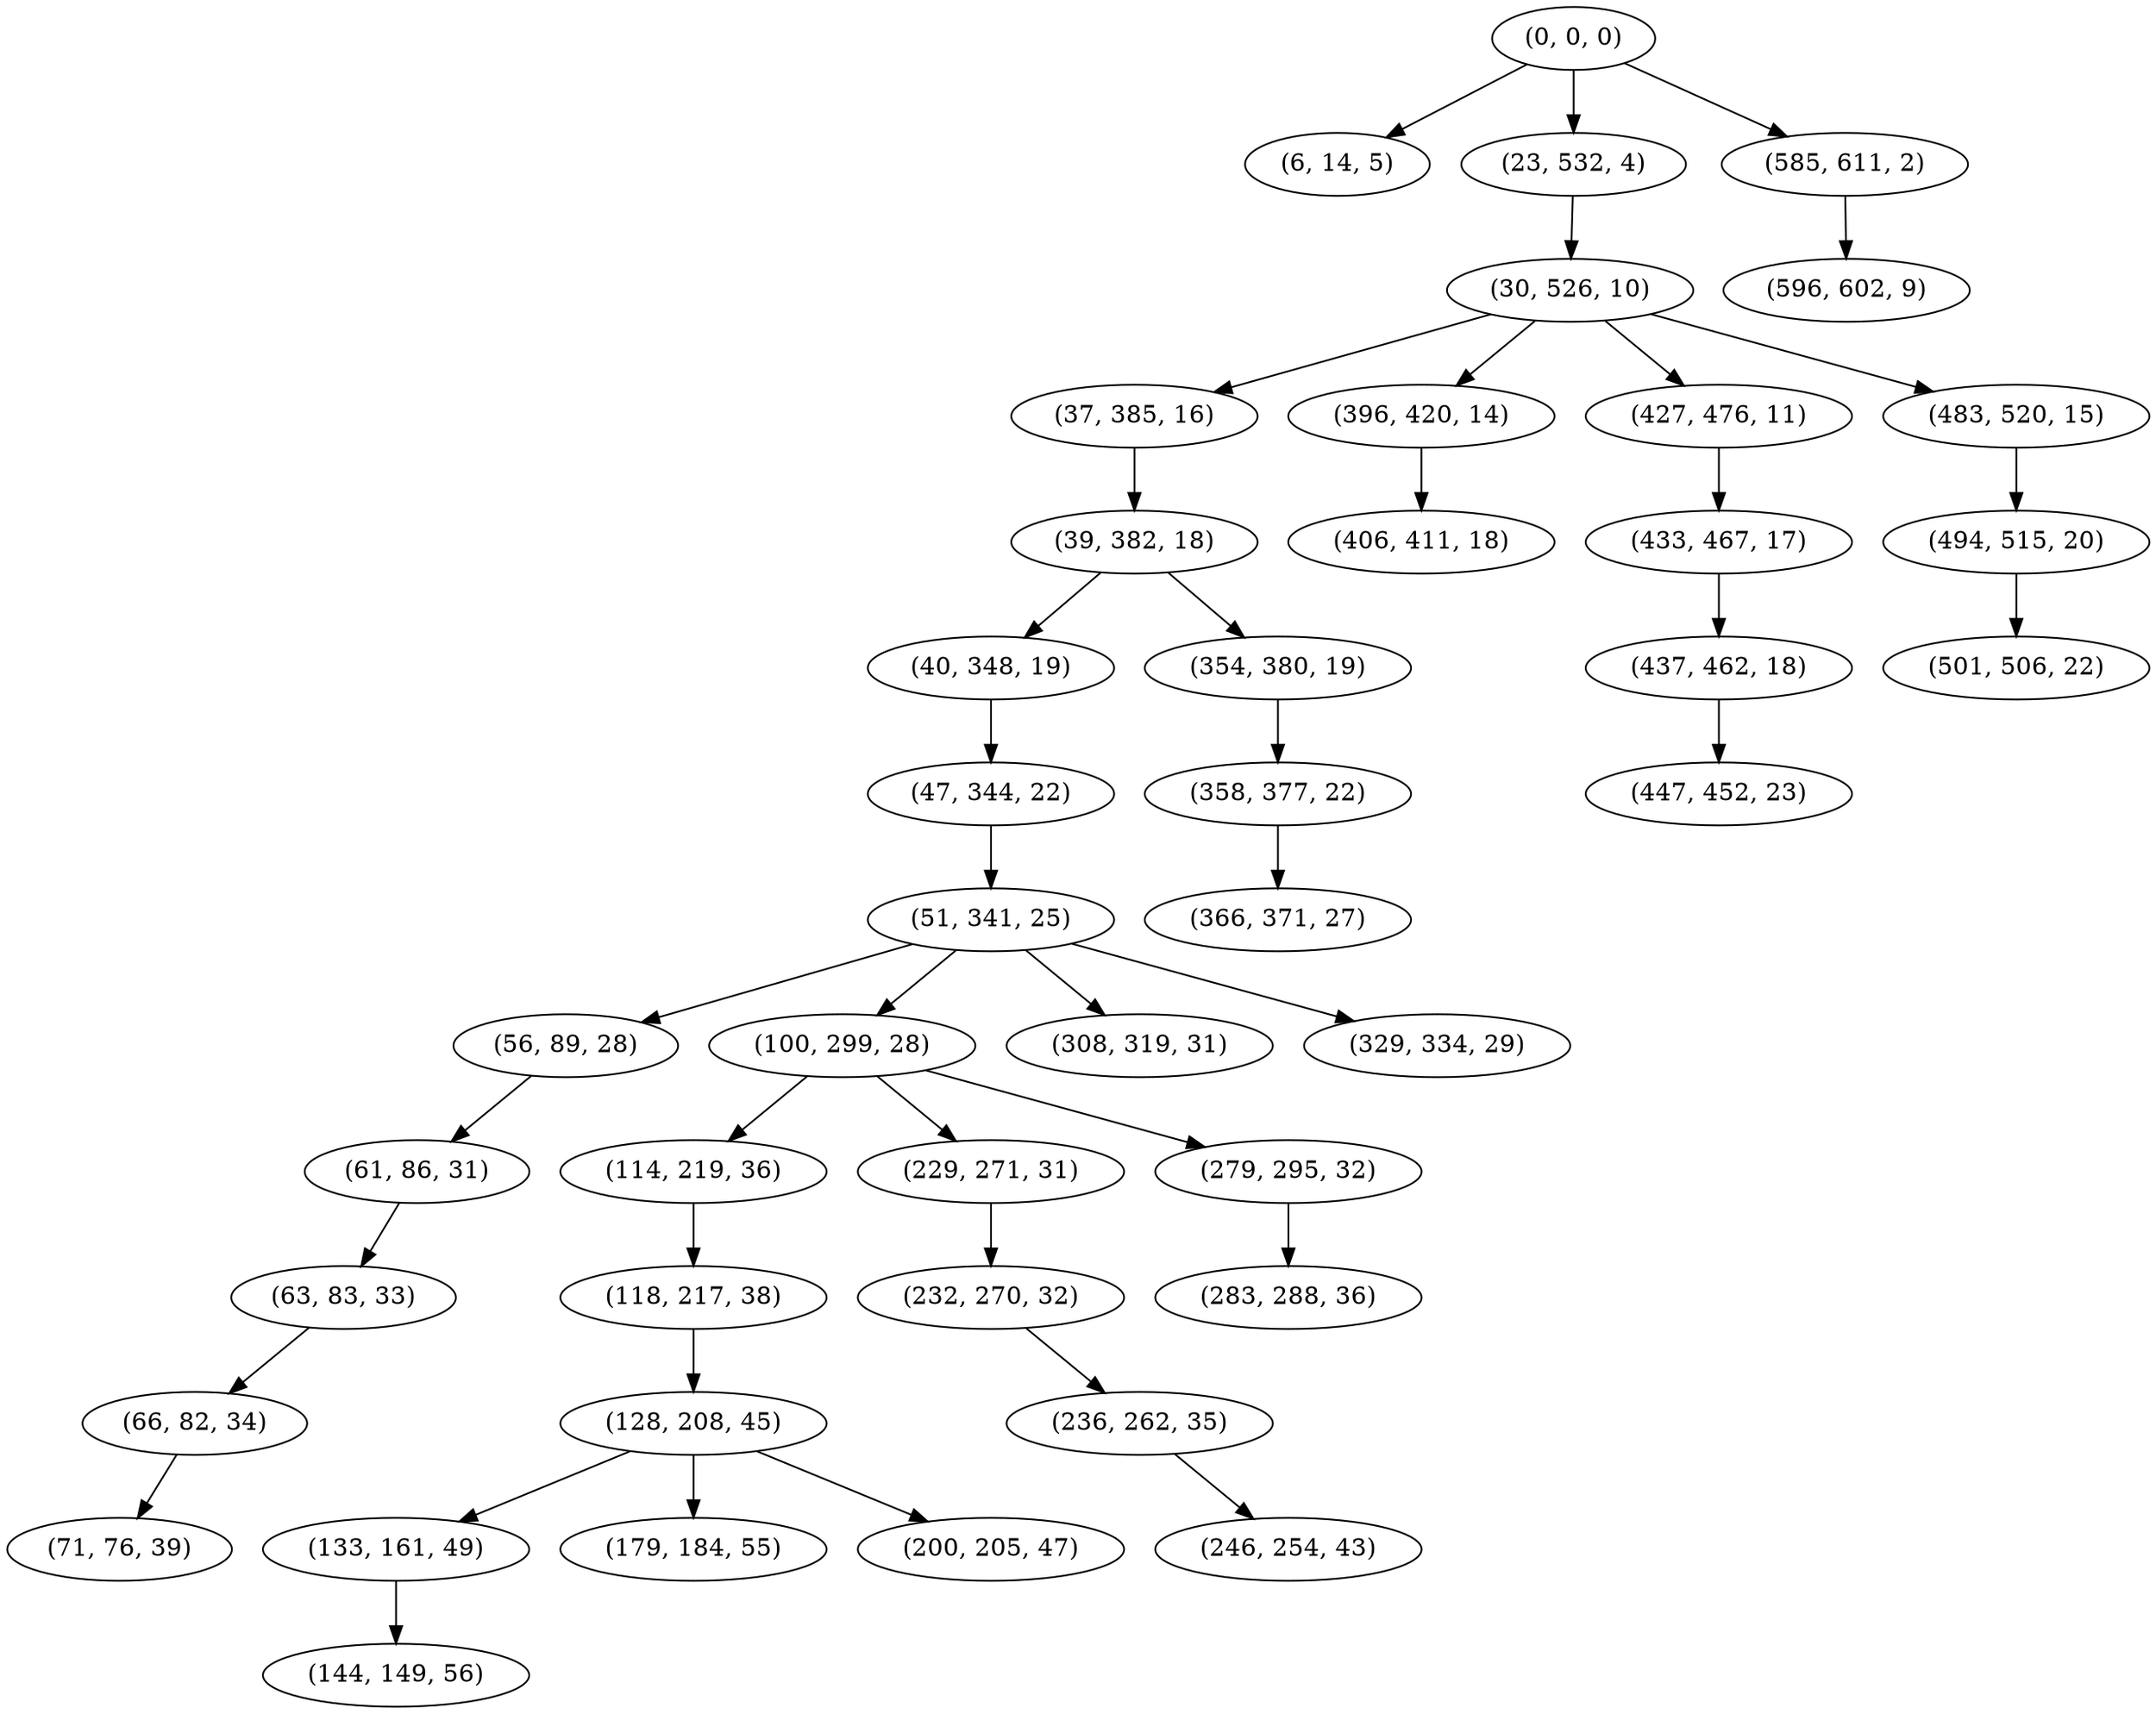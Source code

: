 digraph tree {
    "(0, 0, 0)";
    "(6, 14, 5)";
    "(23, 532, 4)";
    "(30, 526, 10)";
    "(37, 385, 16)";
    "(39, 382, 18)";
    "(40, 348, 19)";
    "(47, 344, 22)";
    "(51, 341, 25)";
    "(56, 89, 28)";
    "(61, 86, 31)";
    "(63, 83, 33)";
    "(66, 82, 34)";
    "(71, 76, 39)";
    "(100, 299, 28)";
    "(114, 219, 36)";
    "(118, 217, 38)";
    "(128, 208, 45)";
    "(133, 161, 49)";
    "(144, 149, 56)";
    "(179, 184, 55)";
    "(200, 205, 47)";
    "(229, 271, 31)";
    "(232, 270, 32)";
    "(236, 262, 35)";
    "(246, 254, 43)";
    "(279, 295, 32)";
    "(283, 288, 36)";
    "(308, 319, 31)";
    "(329, 334, 29)";
    "(354, 380, 19)";
    "(358, 377, 22)";
    "(366, 371, 27)";
    "(396, 420, 14)";
    "(406, 411, 18)";
    "(427, 476, 11)";
    "(433, 467, 17)";
    "(437, 462, 18)";
    "(447, 452, 23)";
    "(483, 520, 15)";
    "(494, 515, 20)";
    "(501, 506, 22)";
    "(585, 611, 2)";
    "(596, 602, 9)";
    "(0, 0, 0)" -> "(6, 14, 5)";
    "(0, 0, 0)" -> "(23, 532, 4)";
    "(0, 0, 0)" -> "(585, 611, 2)";
    "(23, 532, 4)" -> "(30, 526, 10)";
    "(30, 526, 10)" -> "(37, 385, 16)";
    "(30, 526, 10)" -> "(396, 420, 14)";
    "(30, 526, 10)" -> "(427, 476, 11)";
    "(30, 526, 10)" -> "(483, 520, 15)";
    "(37, 385, 16)" -> "(39, 382, 18)";
    "(39, 382, 18)" -> "(40, 348, 19)";
    "(39, 382, 18)" -> "(354, 380, 19)";
    "(40, 348, 19)" -> "(47, 344, 22)";
    "(47, 344, 22)" -> "(51, 341, 25)";
    "(51, 341, 25)" -> "(56, 89, 28)";
    "(51, 341, 25)" -> "(100, 299, 28)";
    "(51, 341, 25)" -> "(308, 319, 31)";
    "(51, 341, 25)" -> "(329, 334, 29)";
    "(56, 89, 28)" -> "(61, 86, 31)";
    "(61, 86, 31)" -> "(63, 83, 33)";
    "(63, 83, 33)" -> "(66, 82, 34)";
    "(66, 82, 34)" -> "(71, 76, 39)";
    "(100, 299, 28)" -> "(114, 219, 36)";
    "(100, 299, 28)" -> "(229, 271, 31)";
    "(100, 299, 28)" -> "(279, 295, 32)";
    "(114, 219, 36)" -> "(118, 217, 38)";
    "(118, 217, 38)" -> "(128, 208, 45)";
    "(128, 208, 45)" -> "(133, 161, 49)";
    "(128, 208, 45)" -> "(179, 184, 55)";
    "(128, 208, 45)" -> "(200, 205, 47)";
    "(133, 161, 49)" -> "(144, 149, 56)";
    "(229, 271, 31)" -> "(232, 270, 32)";
    "(232, 270, 32)" -> "(236, 262, 35)";
    "(236, 262, 35)" -> "(246, 254, 43)";
    "(279, 295, 32)" -> "(283, 288, 36)";
    "(354, 380, 19)" -> "(358, 377, 22)";
    "(358, 377, 22)" -> "(366, 371, 27)";
    "(396, 420, 14)" -> "(406, 411, 18)";
    "(427, 476, 11)" -> "(433, 467, 17)";
    "(433, 467, 17)" -> "(437, 462, 18)";
    "(437, 462, 18)" -> "(447, 452, 23)";
    "(483, 520, 15)" -> "(494, 515, 20)";
    "(494, 515, 20)" -> "(501, 506, 22)";
    "(585, 611, 2)" -> "(596, 602, 9)";
}

